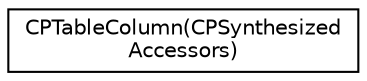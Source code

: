 digraph "Graphical Class Hierarchy"
{
  edge [fontname="Helvetica",fontsize="10",labelfontname="Helvetica",labelfontsize="10"];
  node [fontname="Helvetica",fontsize="10",shape=record];
  rankdir="LR";
  Node1 [label="CPTableColumn(CPSynthesized\lAccessors)",height=0.2,width=0.4,color="black", fillcolor="white", style="filled",URL="$category_c_p_table_column_07_c_p_synthesized_accessors_08.html"];
}
